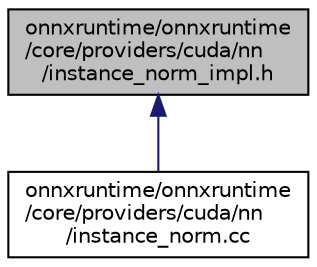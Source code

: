 digraph "onnxruntime/onnxruntime/core/providers/cuda/nn/instance_norm_impl.h"
{
  edge [fontname="Helvetica",fontsize="10",labelfontname="Helvetica",labelfontsize="10"];
  node [fontname="Helvetica",fontsize="10",shape=record];
  Node4 [label="onnxruntime/onnxruntime\l/core/providers/cuda/nn\l/instance_norm_impl.h",height=0.2,width=0.4,color="black", fillcolor="grey75", style="filled", fontcolor="black"];
  Node4 -> Node5 [dir="back",color="midnightblue",fontsize="10",style="solid"];
  Node5 [label="onnxruntime/onnxruntime\l/core/providers/cuda/nn\l/instance_norm.cc",height=0.2,width=0.4,color="black", fillcolor="white", style="filled",URL="$cuda_2nn_2instance__norm_8cc.html"];
}

